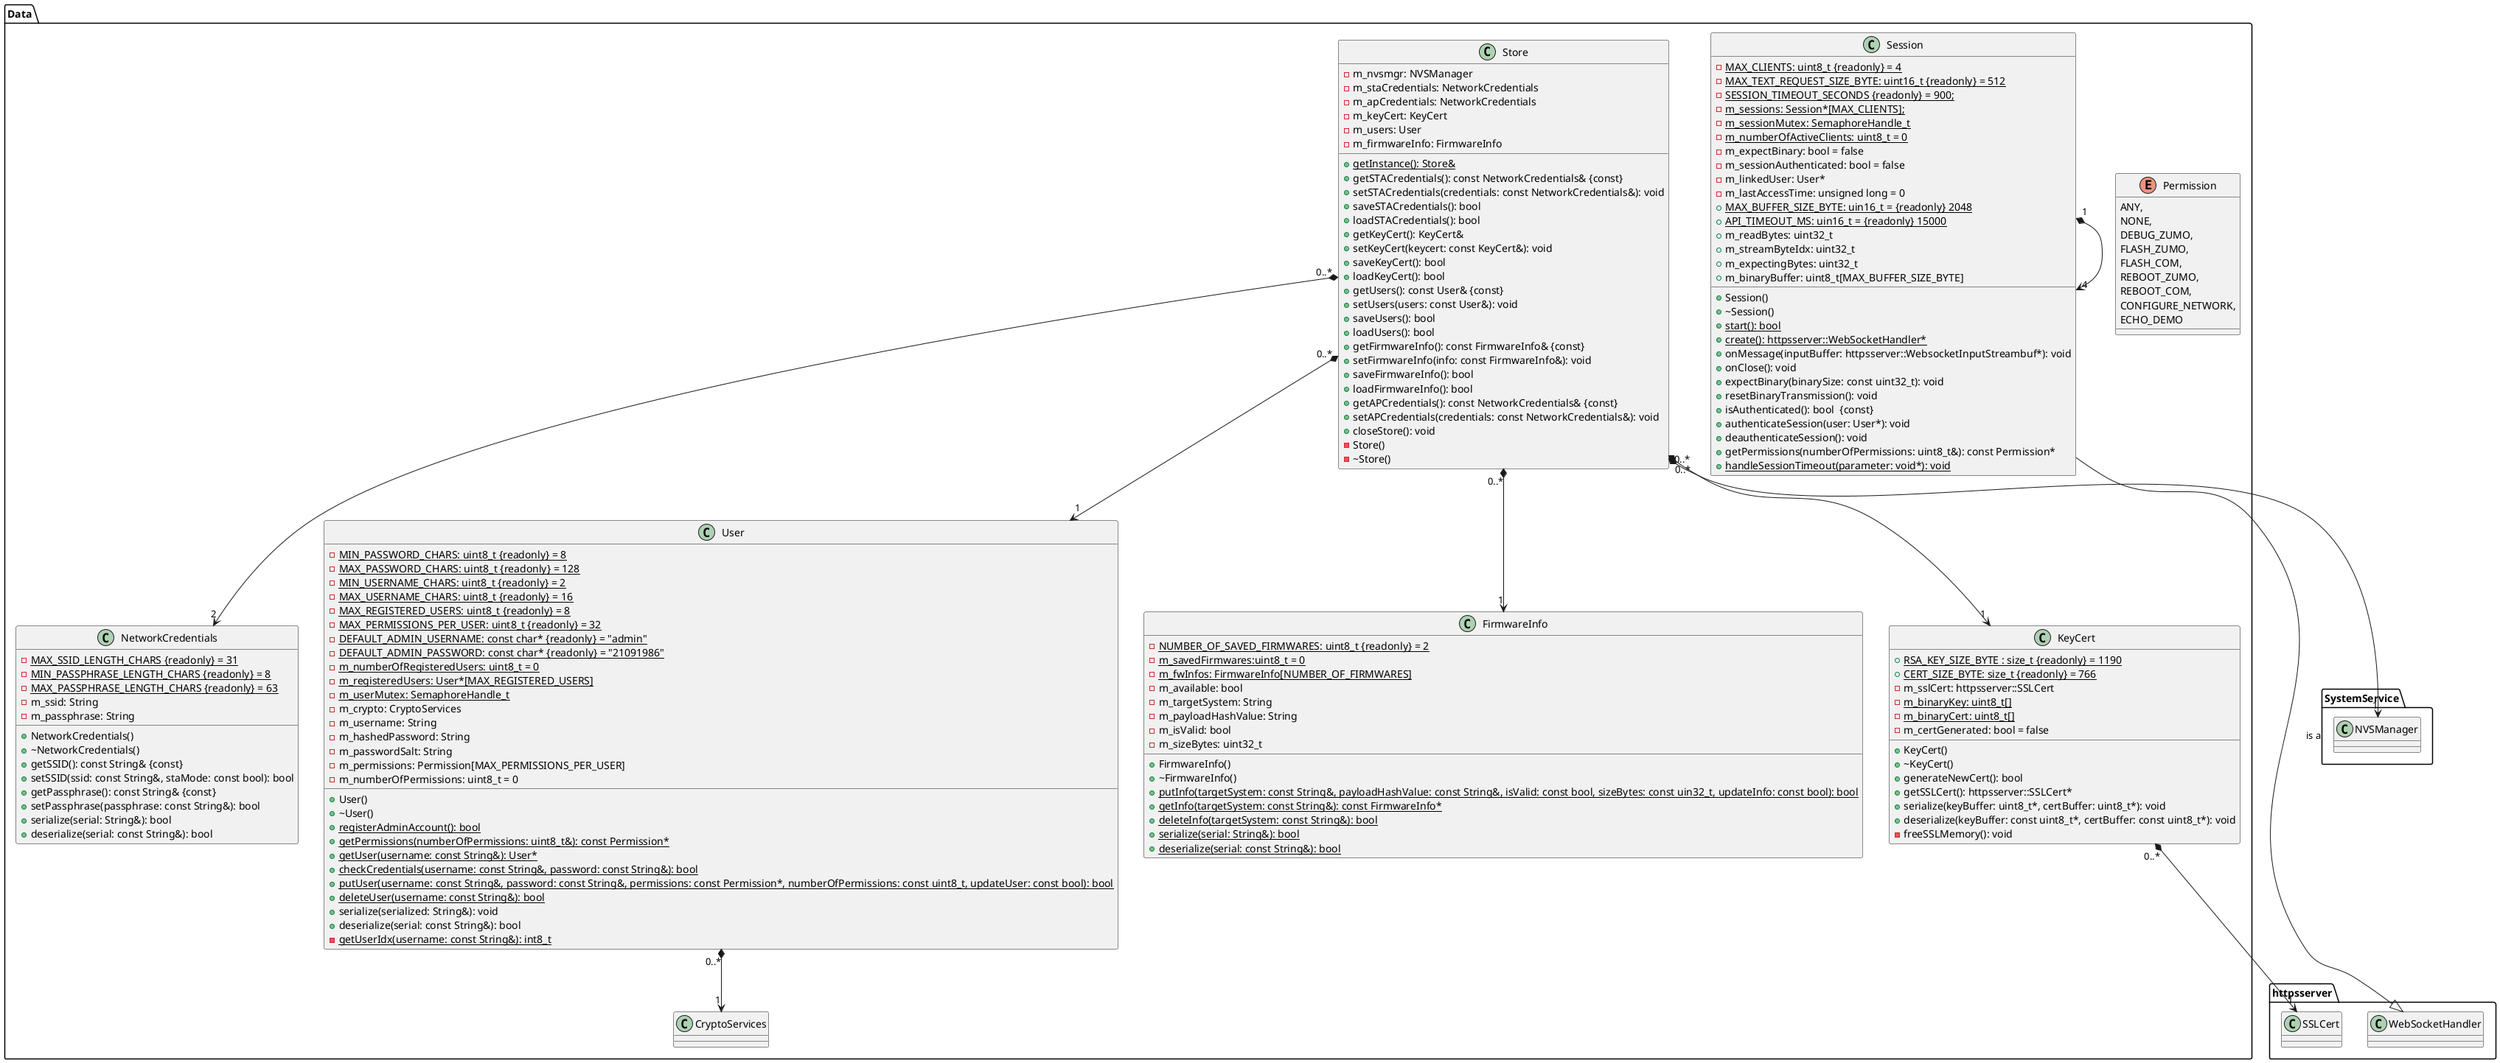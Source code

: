 @startuml
package SystemService
{
    class NVSManager
    {
    }
}

package httpsserver
{
    class SSLCert
    class WebSocketHandler
}

package Data
{
    class NetworkCredentials
    {
        - {static} MAX_SSID_LENGTH_CHARS {readonly} = 31
        - {static} MIN_PASSPHRASE_LENGTH_CHARS {readonly} = 8
        - {static} MAX_PASSPHRASE_LENGTH_CHARS {readonly} = 63
        - m_ssid: String
        - m_passphrase: String
        + NetworkCredentials()
        + ~NetworkCredentials()
        + getSSID(): const String& {const}
        + setSSID(ssid: const String&, staMode: const bool): bool
        + getPassphrase(): const String& {const}
        + setPassphrase(passphrase: const String&): bool
        + serialize(serial: String&): bool
        + deserialize(serial: const String&): bool
    }

    class KeyCert
    {
        + {static} RSA_KEY_SIZE_BYTE : size_t {readonly} = 1190
        + {static} CERT_SIZE_BYTE: size_t {readonly} = 766
        - m_sslCert: httpsserver::SSLCert
        - {static} m_binaryKey: uint8_t[]
        - {static} m_binaryCert: uint8_t[]
        - m_certGenerated: bool = false
        + KeyCert()
        + ~KeyCert()
        + generateNewCert(): bool
        + getSSLCert(): httpsserver::SSLCert*
        + serialize(keyBuffer: uint8_t*, certBuffer: uint8_t*): void
        + deserialize(keyBuffer: const uint8_t*, certBuffer: const uint8_t*): void
        - freeSSLMemory(): void
    }
    KeyCert "0..*" *--> "1" SSLCert

    class FirmwareInfo
    {
        - {static} NUMBER_OF_SAVED_FIRMWARES: uint8_t {readonly} = 2
        - {static} m_savedFirmwares:uint8_t = 0
        - {static} m_fwInfos: FirmwareInfo[NUMBER_OF_FIRMWARES]
        - m_available: bool
        - m_targetSystem: String
        - m_payloadHashValue: String
        - m_isValid: bool
        - m_sizeBytes: uint32_t
        + FirmwareInfo()
        + ~FirmwareInfo()
        + {static} putInfo(targetSystem: const String&, payloadHashValue: const String&, isValid: const bool, sizeBytes: const uin32_t, updateInfo: const bool): bool
        + {static} getInfo(targetSystem: const String&): const FirmwareInfo*
        + {static} deleteInfo(targetSystem: const String&): bool
        + {static} serialize(serial: String&): bool
        + {static} deserialize(serial: const String&): bool
    }

    enum Permission
    {
        ANY,
        NONE,
        DEBUG_ZUMO,
        FLASH_ZUMO,
        FLASH_COM,
        REBOOT_ZUMO,
        REBOOT_COM,
        CONFIGURE_NETWORK,
        ECHO_DEMO
    }

    class User
    {
        - {static} MIN_PASSWORD_CHARS: uint8_t {readonly} = 8
        - {static} MAX_PASSWORD_CHARS: uint8_t {readonly} = 128
        - {static} MIN_USERNAME_CHARS: uint8_t {readonly} = 2
        - {static} MAX_USERNAME_CHARS: uint8_t {readonly} = 16
        - {static} MAX_REGISTERED_USERS: uint8_t {readonly} = 8
        - {static} MAX_PERMISSIONS_PER_USER: uint8_t {readonly} = 32
        - {static} DEFAULT_ADMIN_USERNAME: const char* {readonly} = "admin"
        - {static} DEFAULT_ADMIN_PASSWORD: const char* {readonly} = "21091986"
        - {static} m_numberOfRegisteredUsers: uint8_t = 0
        - {static} m_registeredUsers: User*[MAX_REGISTERED_USERS]
        - {static} m_userMutex: SemaphoreHandle_t
        - m_crypto: CryptoServices
        - m_username: String
        - m_hashedPassword: String
        - m_passwordSalt: String
        - m_permissions: Permission[MAX_PERMISSIONS_PER_USER]
        - m_numberOfPermissions: uint8_t = 0
        + User()
        + ~User()
        + {static} registerAdminAccount(): bool
        + {static} getPermissions(numberOfPermissions: uint8_t&): const Permission*
        + {static} getUser(username: const String&): User*
        + {static} checkCredentials(username: const String&, password: const String&): bool
        + {static} putUser(username: const String&, password: const String&, permissions: const Permission*, numberOfPermissions: const uint8_t, updateUser: const bool): bool
        + {static} deleteUser(username: const String&): bool
        + serialize(serialized: String&): void
        + deserialize(serial: const String&): bool
        - {static} getUserIdx(username: const String&): int8_t
    }
    User "0..*" *--> "1" CryptoServices

    class Session
    {
        - {static} MAX_CLIENTS: uint8_t {readonly} = 4
        - {static} MAX_TEXT_REQUEST_SIZE_BYTE: uint16_t {readonly} = 512
        - {static} SESSION_TIMEOUT_SECONDS {readonly} = 900;
        - {static} m_sessions: Session*[MAX_CLIENTS];
        - {static} m_sessionMutex: SemaphoreHandle_t
        - {static} m_numberOfActiveClients: uint8_t = 0
        - m_expectBinary: bool = false
        - m_sessionAuthenticated: bool = false
        - m_linkedUser: User*
        - m_lastAccessTime: unsigned long = 0
        + {static} MAX_BUFFER_SIZE_BYTE: uin16_t = {readonly} 2048
        + {static} API_TIMEOUT_MS: uin16_t = {readonly} 15000
        + m_readBytes: uint32_t
        + m_streamByteIdx: uint32_t
        + m_expectingBytes: uint32_t
        + m_binaryBuffer: uint8_t[MAX_BUFFER_SIZE_BYTE]
        + Session()
        + ~Session()
        + {static} start(): bool
        + {static} create(): httpsserver::WebSocketHandler*
        + onMessage(inputBuffer: httpsserver::WebsocketInputStreambuf*): void
        + onClose(): void
        + expectBinary(binarySize: const uint32_t): void
        + resetBinaryTransmission(): void
        + isAuthenticated(): bool  {const}
        + authenticateSession(user: User*): void
        + deauthenticateSession(): void
        + getPermissions(numberOfPermissions: uint8_t&): const Permission*
        + {static} handleSessionTimeout(parameter: void*): void
    }
    Session "1" *--> "4" Session
    WebSocketHandler <|-down- Session : is a

    class Store
    {
        - m_nvsmgr: NVSManager
        - m_staCredentials: NetworkCredentials
        - m_apCredentials: NetworkCredentials
        - m_keyCert: KeyCert
        - m_users: User
        - m_firmwareInfo: FirmwareInfo
        {static} + getInstance(): Store&
        + getSTACredentials(): const NetworkCredentials& {const}
        + setSTACredentials(credentials: const NetworkCredentials&): void
        + saveSTACredentials(): bool
        + loadSTACredentials(): bool
        + getKeyCert(): KeyCert&
        + setKeyCert(keycert: const KeyCert&): void
        + saveKeyCert(): bool
        + loadKeyCert(): bool
        + getUsers(): const User& {const}
        + setUsers(users: const User&): void
        + saveUsers(): bool
        + loadUsers(): bool
        + getFirmwareInfo(): const FirmwareInfo& {const}
        + setFirmwareInfo(info: const FirmwareInfo&): void
        + saveFirmwareInfo(): bool
        + loadFirmwareInfo(): bool
        + getAPCredentials(): const NetworkCredentials& {const}
        + setAPCredentials(credentials: const NetworkCredentials&): void
        + closeStore(): void
        - Store()
        - ~Store()
    }
    Store "0..*" *--> "1" NVSManager
    Store "0..*" *--> "2" NetworkCredentials
    Store "0..*" *--> "1" KeyCert
    Store "0..*" *--> "1" User
    Store "0..*" *--> "1" FirmwareInfo
}
@enduml
